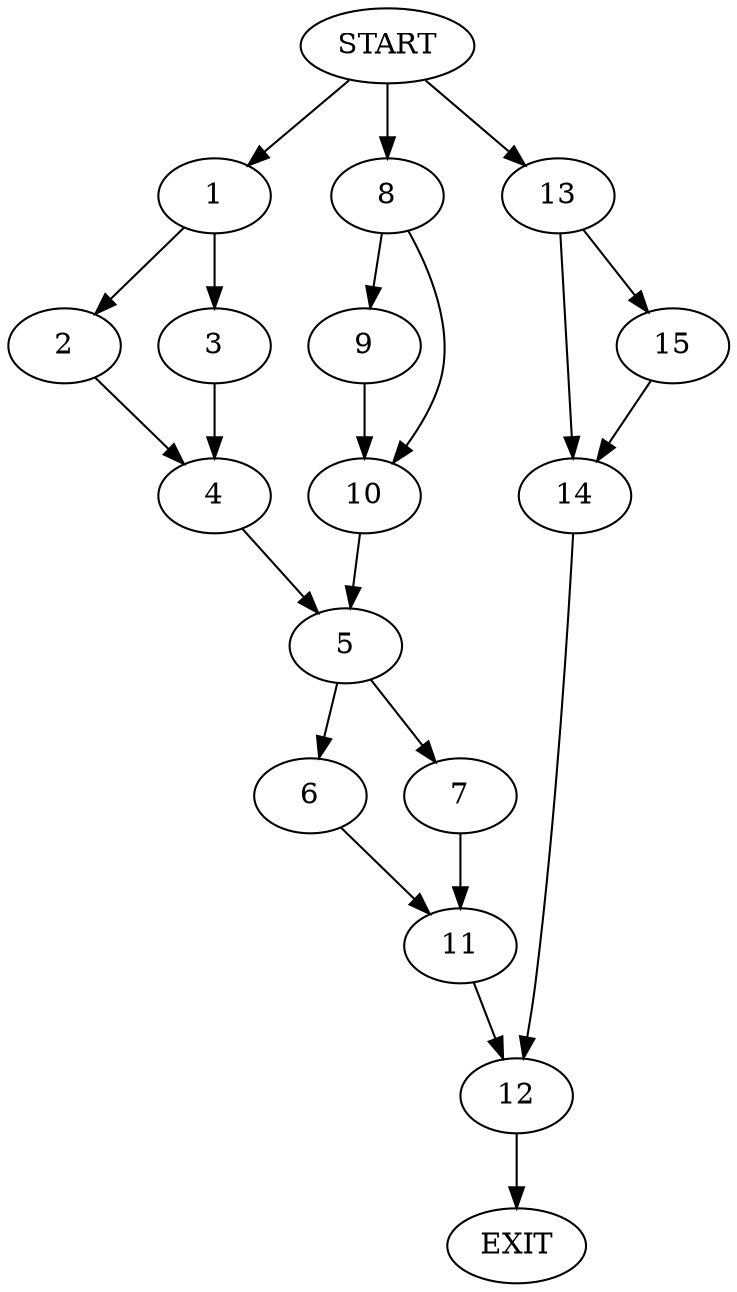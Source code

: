 digraph {
0 [label="START"]
16 [label="EXIT"]
0 -> 1
1 -> 2
1 -> 3
2 -> 4
3 -> 4
4 -> 5
5 -> 6
5 -> 7
0 -> 8
8 -> 9
8 -> 10
9 -> 10
10 -> 5
7 -> 11
6 -> 11
11 -> 12
12 -> 16
0 -> 13
13 -> 14
13 -> 15
15 -> 14
14 -> 12
}
